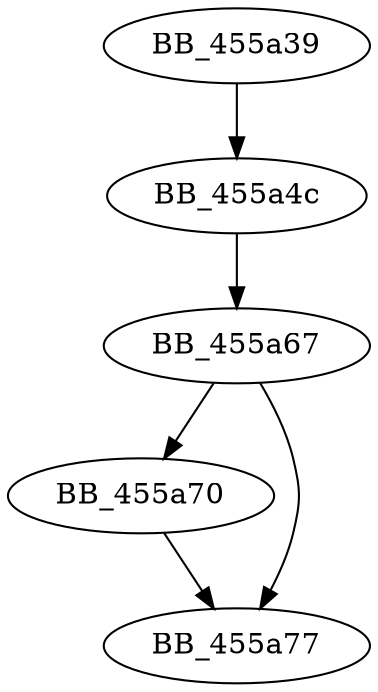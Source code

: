 DiGraph sub_455A39{
BB_455a39->BB_455a4c
BB_455a4c->BB_455a67
BB_455a67->BB_455a70
BB_455a67->BB_455a77
BB_455a70->BB_455a77
}

